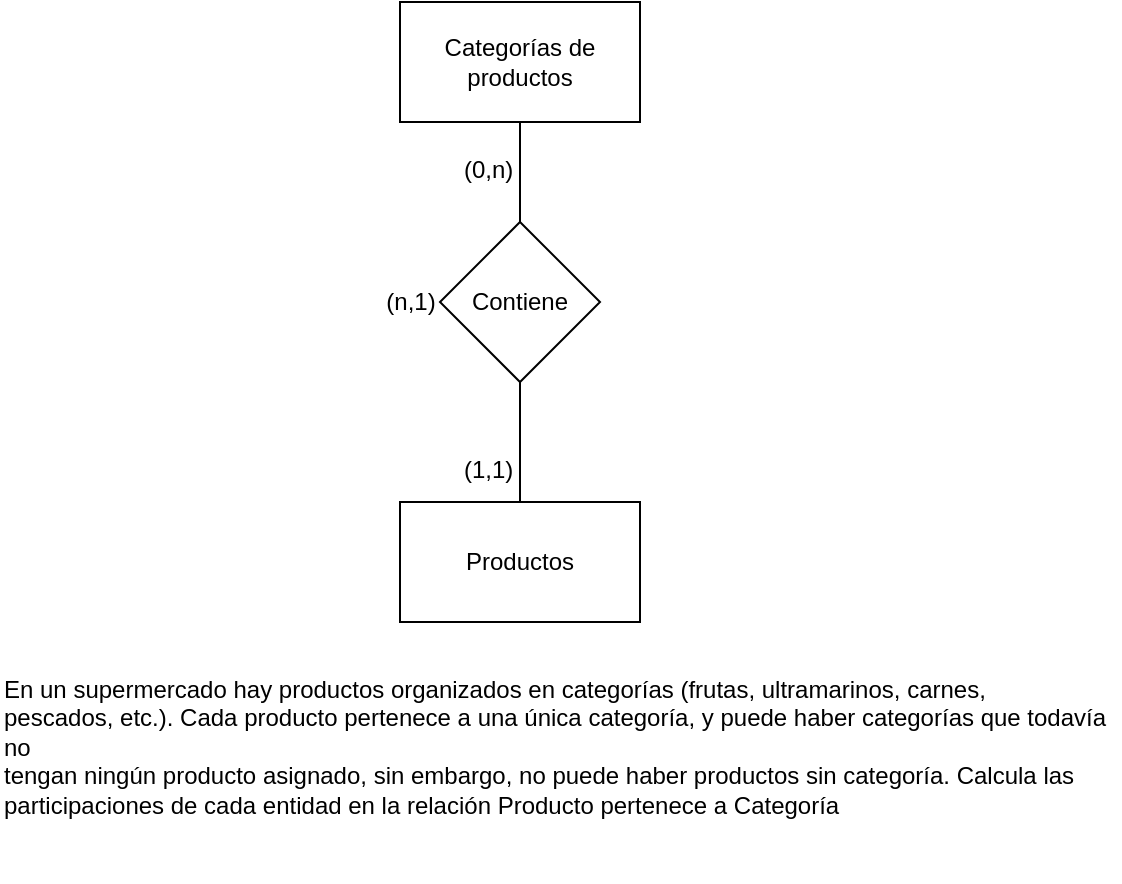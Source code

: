 <mxfile version="20.4.0" type="google"><diagram id="0huTBPKzPYGSsDFuxhYh" name="Página-1"><mxGraphModel grid="1" page="1" gridSize="10" guides="1" tooltips="1" connect="1" arrows="1" fold="1" pageScale="1" pageWidth="827" pageHeight="1169" math="0" shadow="0"><root><mxCell id="0"/><mxCell id="1" parent="0"/><mxCell id="I3nRMM2bvc6nWTmTLPrm-1" value="En un supermercado hay productos organizados en categorías (frutas, ultramarinos, carnes,&#10;pescados, etc.). Cada producto pertenece a una única categoría, y puede haber categorías que todavía no&#10;tengan ningún producto asignado, sin embargo, no puede haber productos sin categoría. Calcula las&#10;participaciones de cada entidad en la relación Producto pertenece a Categoría" style="text;whiteSpace=wrap;html=1;" vertex="1" parent="1"><mxGeometry x="100" y="340" width="560" height="110" as="geometry"/></mxCell><mxCell id="I3nRMM2bvc6nWTmTLPrm-6" value="Productos" style="whiteSpace=wrap;html=1;" vertex="1" parent="1"><mxGeometry x="300" y="260" width="120" height="60" as="geometry"/></mxCell><mxCell id="I3nRMM2bvc6nWTmTLPrm-10" value="Contiene" style="rhombus;whiteSpace=wrap;html=1;" vertex="1" parent="1"><mxGeometry x="320" y="120" width="80" height="80" as="geometry"/></mxCell><mxCell id="I3nRMM2bvc6nWTmTLPrm-13" value="Categorías de productos" style="rounded=0;whiteSpace=wrap;html=1;" vertex="1" parent="1"><mxGeometry x="300" y="10" width="120" height="60" as="geometry"/></mxCell><mxCell id="I3nRMM2bvc6nWTmTLPrm-14" value="" style="endArrow=none;html=1;rounded=0;exitX=0.5;exitY=1;exitDx=0;exitDy=0;" edge="1" parent="1" source="I3nRMM2bvc6nWTmTLPrm-13" target="I3nRMM2bvc6nWTmTLPrm-10"><mxGeometry width="50" height="50" relative="1" as="geometry"><mxPoint x="440" y="220" as="sourcePoint"/><mxPoint x="490" y="170" as="targetPoint"/></mxGeometry></mxCell><mxCell id="I3nRMM2bvc6nWTmTLPrm-15" value="" style="endArrow=none;html=1;rounded=0;exitX=0.5;exitY=1;exitDx=0;exitDy=0;entryX=0.5;entryY=0;entryDx=0;entryDy=0;" edge="1" parent="1" source="I3nRMM2bvc6nWTmTLPrm-10" target="I3nRMM2bvc6nWTmTLPrm-6"><mxGeometry width="50" height="50" relative="1" as="geometry"><mxPoint x="440" y="220" as="sourcePoint"/><mxPoint x="490" y="170" as="targetPoint"/></mxGeometry></mxCell><mxCell id="I3nRMM2bvc6nWTmTLPrm-16" value="(0,n)" style="text;whiteSpace=wrap;html=1;" vertex="1" parent="1"><mxGeometry x="330" y="80" width="60" height="40" as="geometry"/></mxCell><mxCell id="I3nRMM2bvc6nWTmTLPrm-17" value="(1,1)" style="text;whiteSpace=wrap;html=1;" vertex="1" parent="1"><mxGeometry x="330" y="230" width="60" height="40" as="geometry"/></mxCell><mxCell id="I3nRMM2bvc6nWTmTLPrm-18" value="(n,1)" style="text;html=1;align=center;verticalAlign=middle;resizable=0;points=[];autosize=1;strokeColor=none;fillColor=none;" vertex="1" parent="1"><mxGeometry x="280" y="145" width="50" height="30" as="geometry"/></mxCell></root></mxGraphModel></diagram></mxfile>